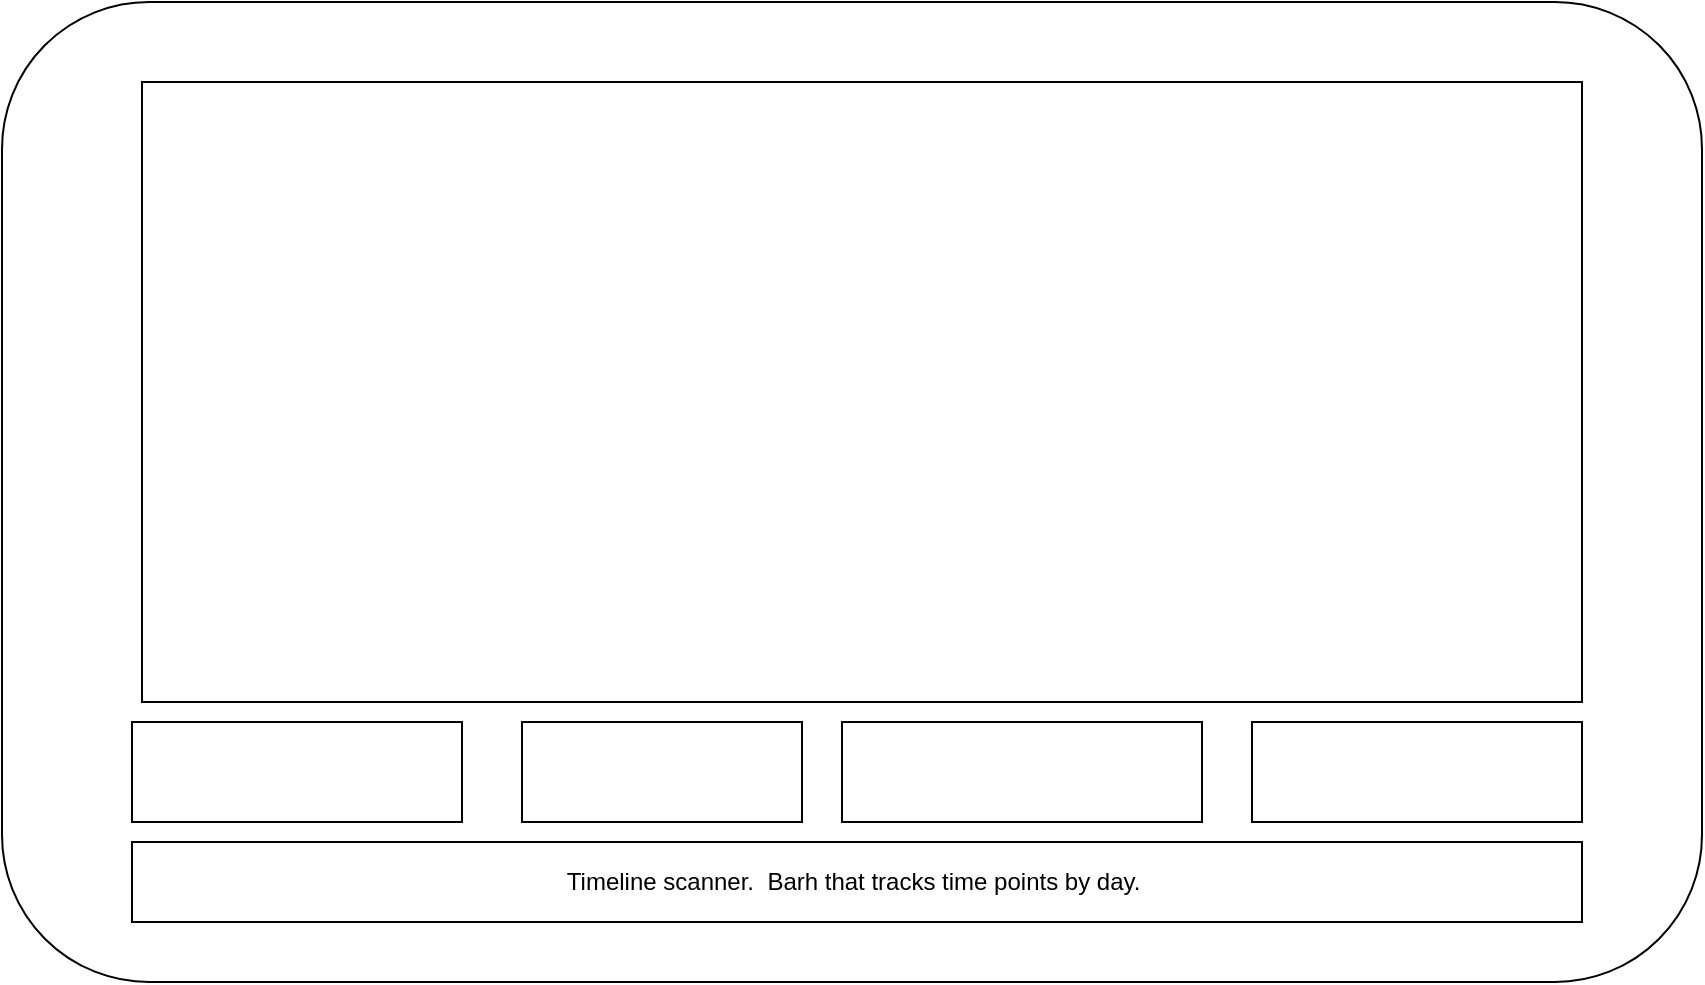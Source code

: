<mxfile>
    <diagram id="mMrk4EEgQ4HNwiq-Zprm" name="Page-1">
        <mxGraphModel dx="997" dy="1759" grid="1" gridSize="10" guides="1" tooltips="1" connect="1" arrows="1" fold="1" page="1" pageScale="1" pageWidth="850" pageHeight="1100" math="0" shadow="0">
            <root>
                <mxCell id="0"/>
                <mxCell id="1" parent="0"/>
                <mxCell id="2" value="" style="rounded=1;whiteSpace=wrap;html=1;" vertex="1" parent="1">
                    <mxGeometry x="100" y="-350" width="850" height="490" as="geometry"/>
                </mxCell>
                <mxCell id="3" value="Timeline scanner.&amp;nbsp; Barh that tracks time points by day.&amp;nbsp;" style="rounded=0;whiteSpace=wrap;html=1;" vertex="1" parent="1">
                    <mxGeometry x="165" y="70" width="725" height="40" as="geometry"/>
                </mxCell>
                <mxCell id="5" value="" style="rounded=0;whiteSpace=wrap;html=1;" vertex="1" parent="1">
                    <mxGeometry x="360" y="10" width="140" height="50" as="geometry"/>
                </mxCell>
                <mxCell id="6" value="" style="rounded=0;whiteSpace=wrap;html=1;" vertex="1" parent="1">
                    <mxGeometry x="165" y="10" width="165" height="50" as="geometry"/>
                </mxCell>
                <mxCell id="7" value="" style="rounded=0;whiteSpace=wrap;html=1;" vertex="1" parent="1">
                    <mxGeometry x="170" y="-310" width="720" height="310" as="geometry"/>
                </mxCell>
                <mxCell id="8" value="" style="rounded=0;whiteSpace=wrap;html=1;" vertex="1" parent="1">
                    <mxGeometry x="520" y="10" width="180" height="50" as="geometry"/>
                </mxCell>
                <mxCell id="9" value="" style="rounded=0;whiteSpace=wrap;html=1;" vertex="1" parent="1">
                    <mxGeometry x="725" y="10" width="165" height="50" as="geometry"/>
                </mxCell>
            </root>
        </mxGraphModel>
    </diagram>
</mxfile>